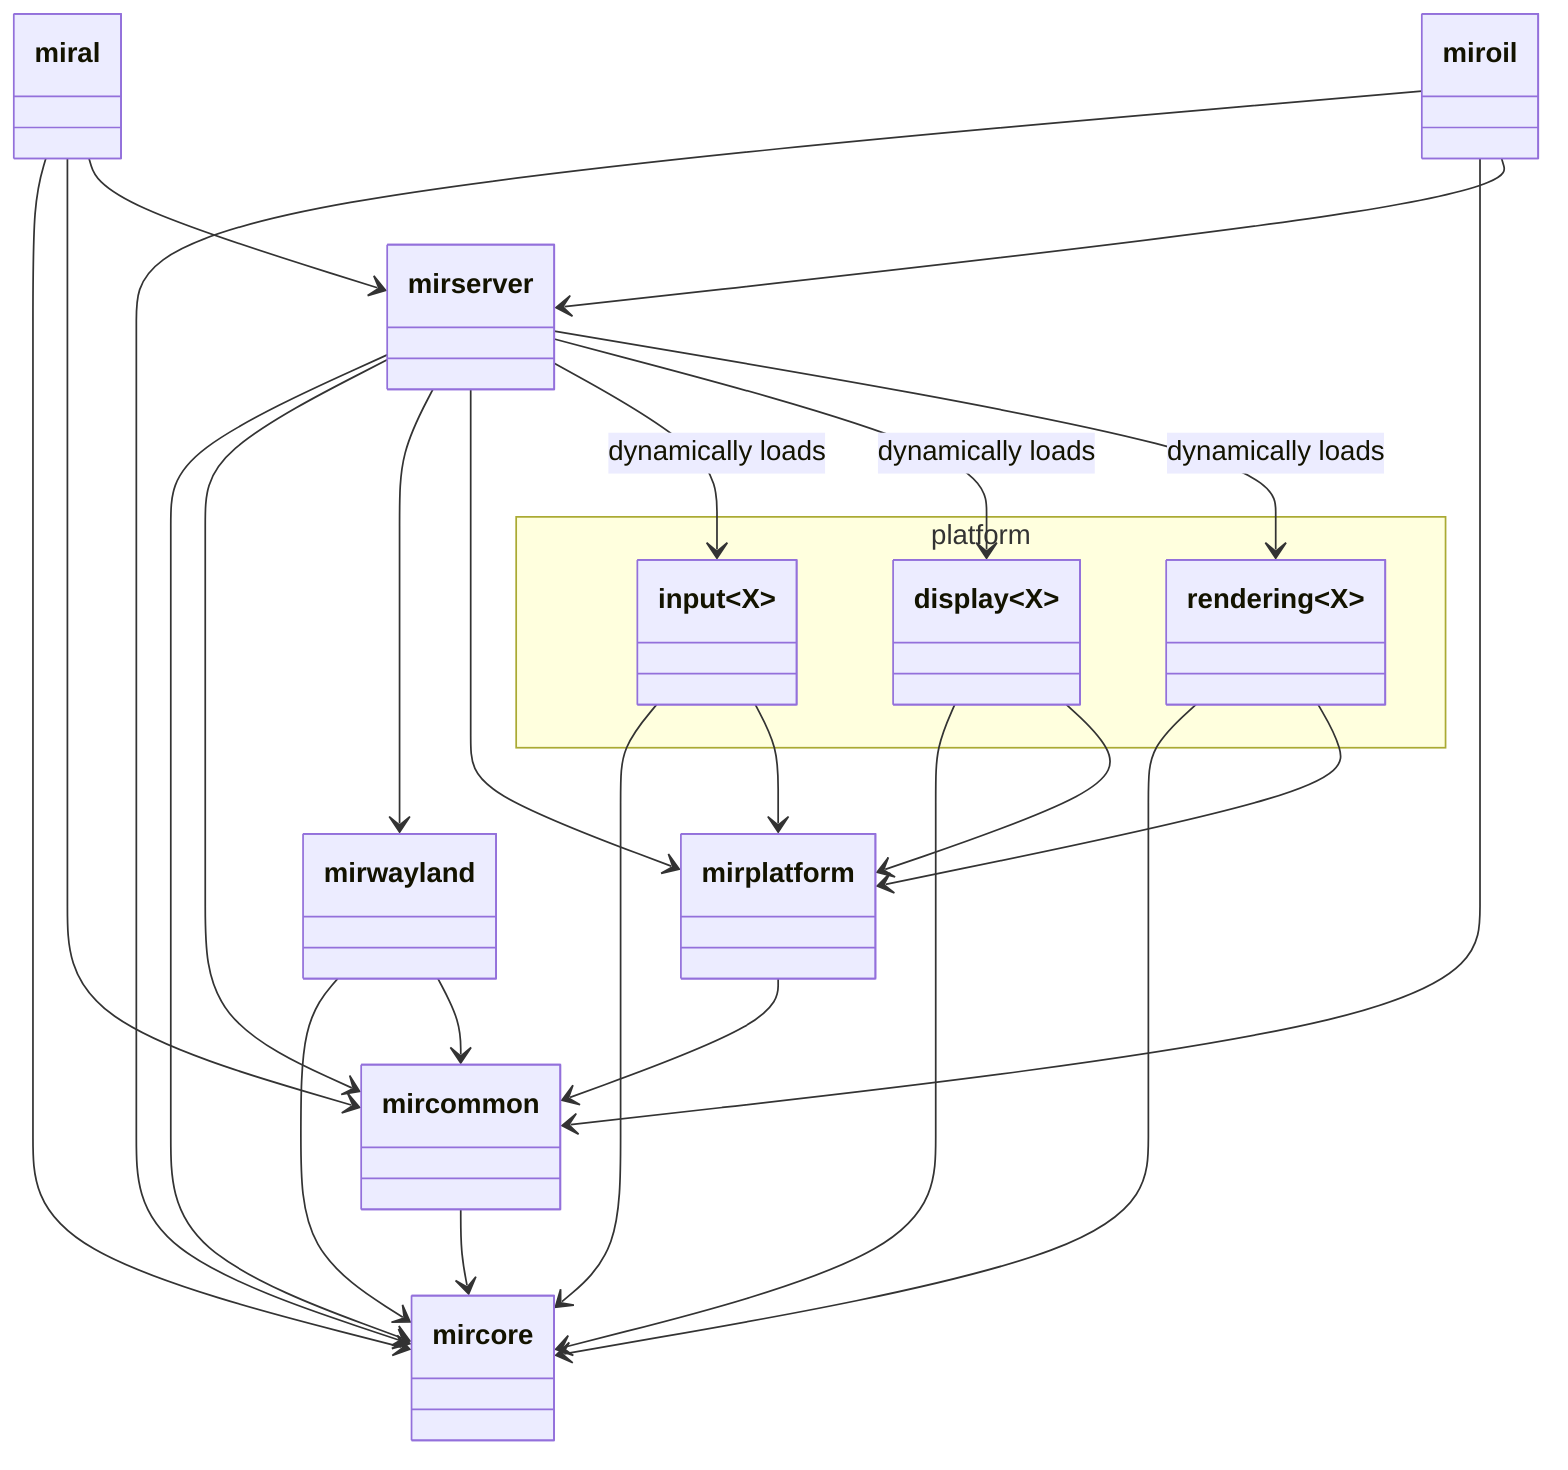 classDiagram
    mircommon --> mircore
    mirwayland --> mircore
    miral --> mircore
    miroil --> mircore
    mirserver --> mircore
    input~X~ --> mircore
    display~X~ --> mircore
    rendering~X~ --> mircore

    mirwayland --> mircommon
    mirserver --> mircommon
    miral --> mircommon
    miroil --> mircommon
    mirplatform --> mircommon

    mirserver --> mirwayland

    mirserver --> mirplatform
    input~X~ --> mirplatform
    display~X~ --> mirplatform
    rendering~X~ --> mirplatform

    mirserver --> input~X~: dynamically loads
    mirserver --> display~X~: dynamically loads
    mirserver --> rendering~X~: dynamically loads

    miral --> mirserver
    miroil --> mirserver

    namespace platform {
        class input~X~
        class display~X~
        class rendering~X~
    }